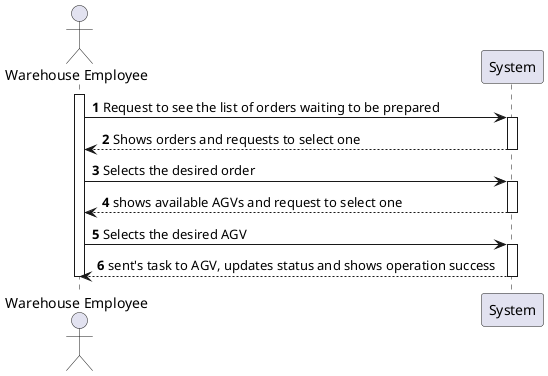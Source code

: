 @startuml
autonumber
actor "Warehouse Employee" as WE
participant "System" as SYS

activate WE
WE -> SYS : Request to see the list of orders waiting to be prepared
activate SYS
SYS --> WE : Shows orders and requests to select one
deactivate SYS

WE -> SYS : Selects the desired order
activate SYS
SYS --> WE : shows available AGVs and request to select one
deactivate SYS

WE -> SYS : Selects the desired AGV
activate SYS
SYS --> WE : sent's task to AGV, updates status and shows operation success
deactivate SYS

deactivate WE

@enduml